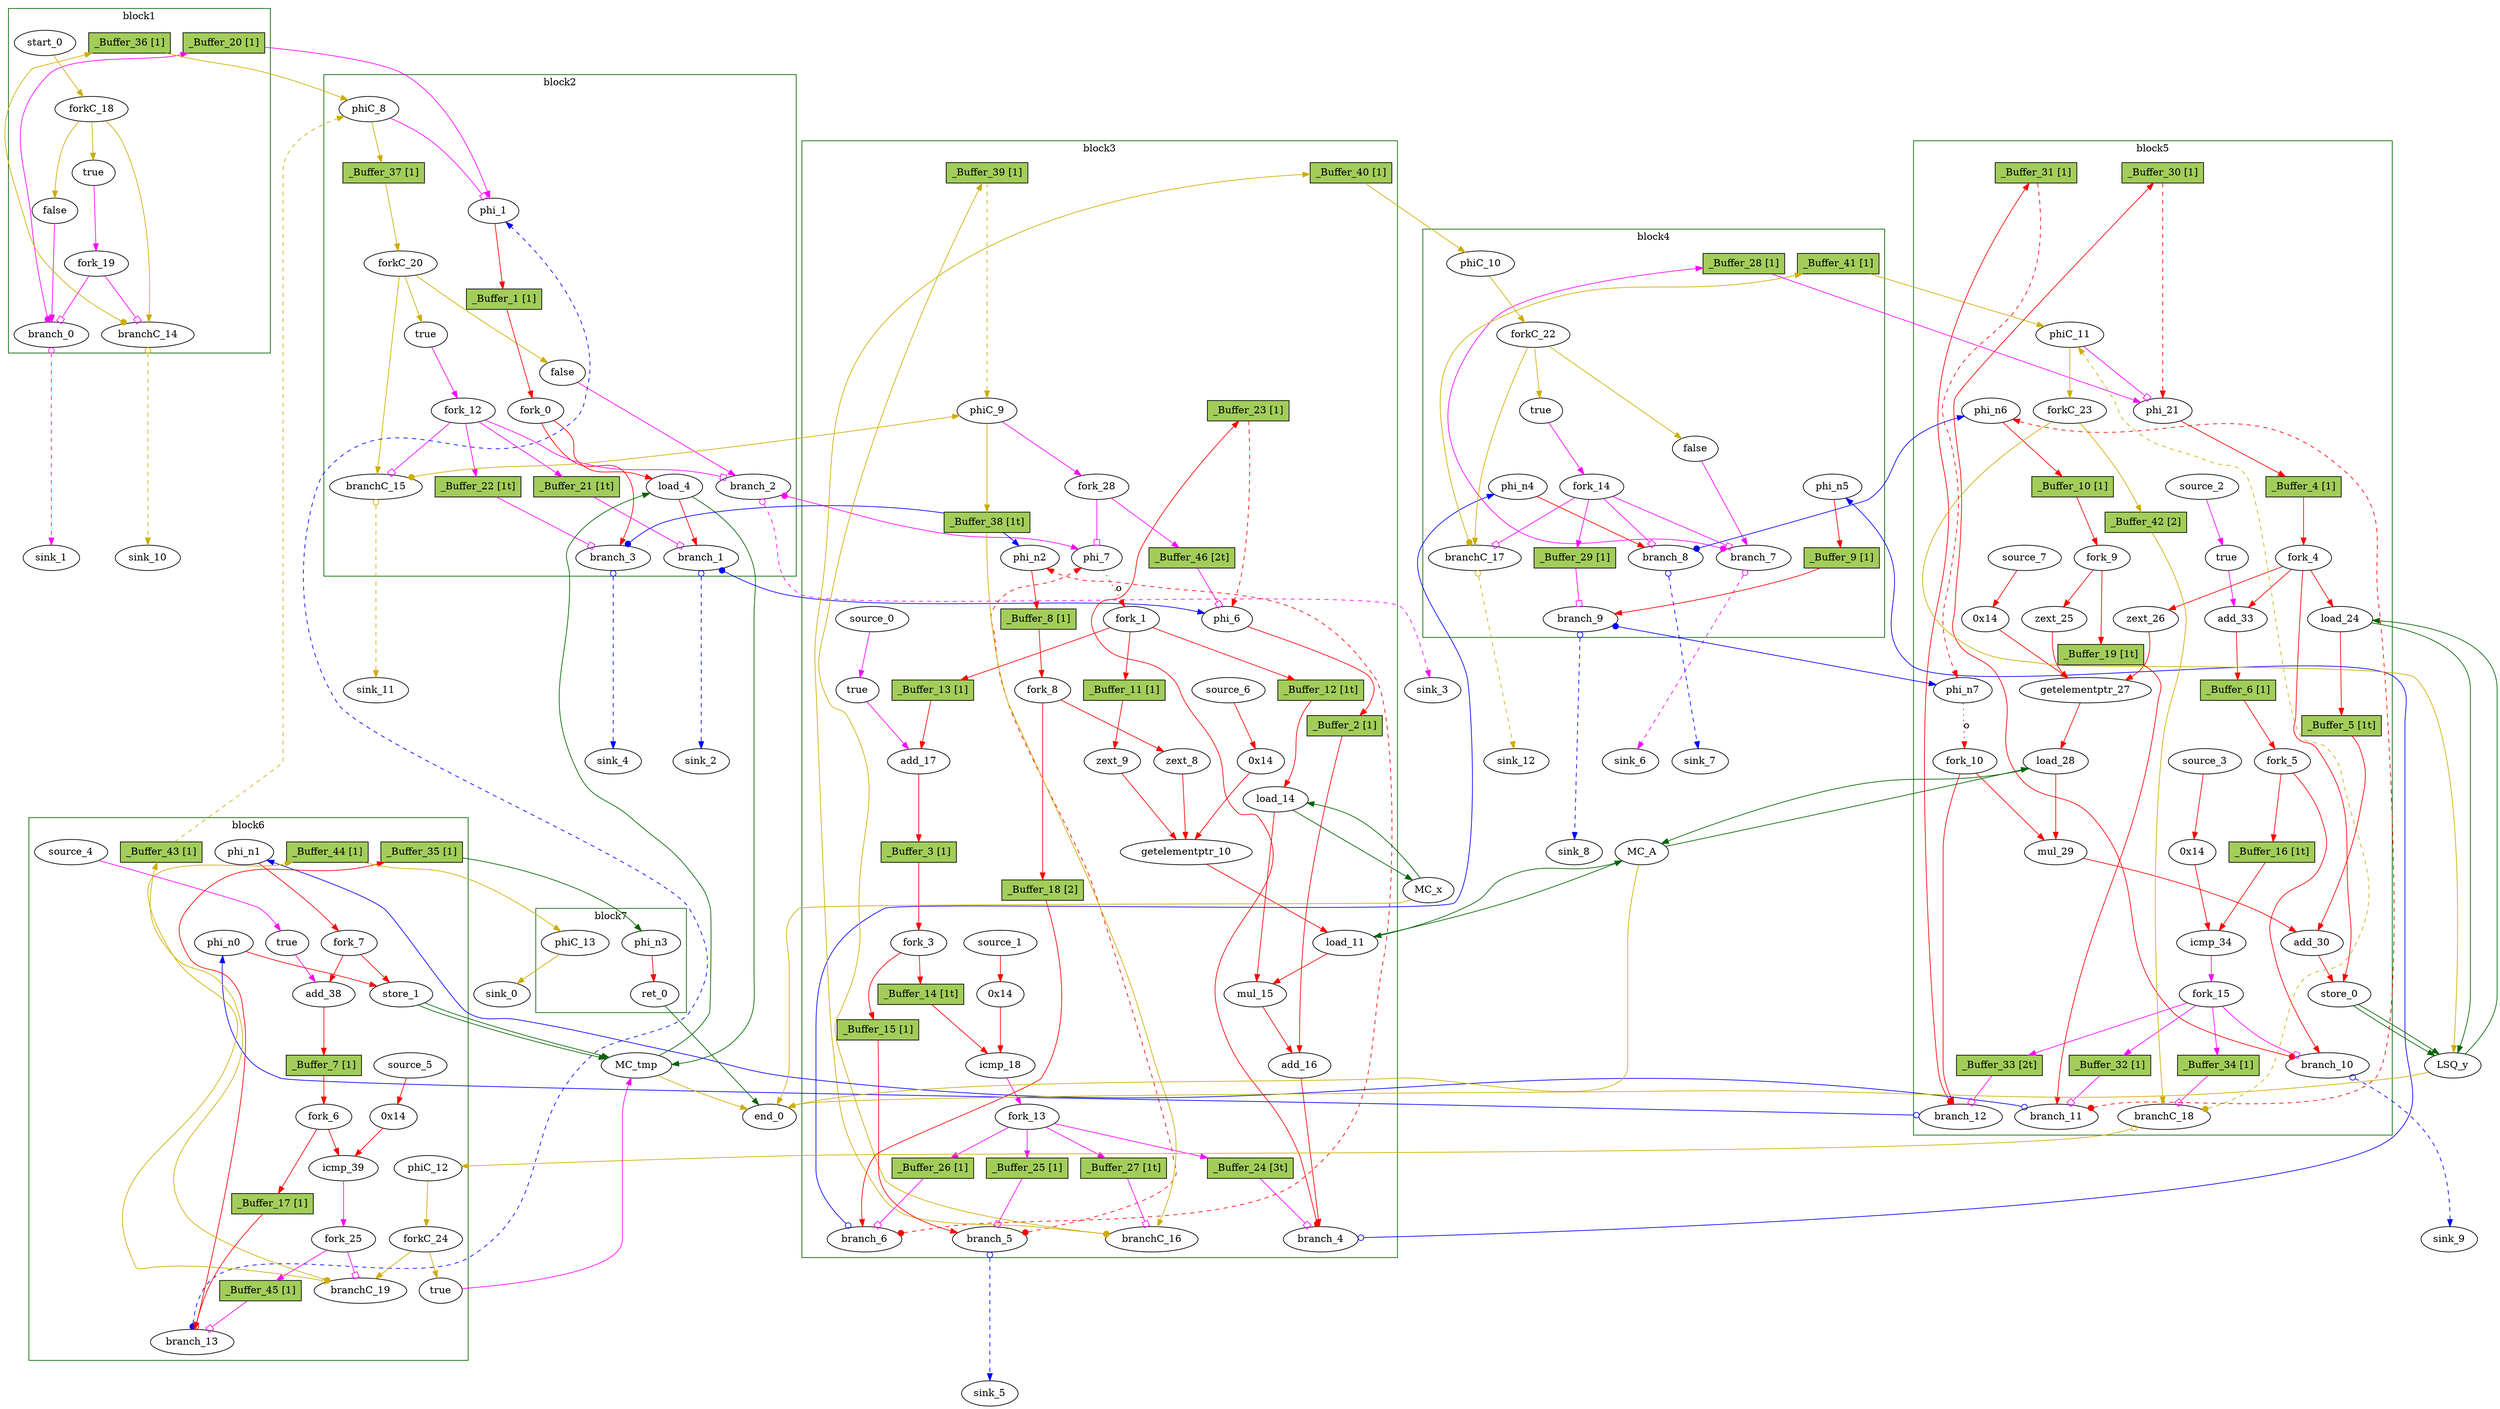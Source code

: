 // Number of blocks: 172
// Number of channels: 275
Digraph G {

  // Blocks
subgraph cluster_1 {
color = "darkgreen"
label = "block1"
  brCst_block1 [type=Constant, in="in1:1", out="out1:1", bbID = 1, value="0x1", label=true,  shape=oval];
  cst_0 [type=Constant, in="in1:1", out="out1:1", bbID = 1, value="0x0", label=false,  shape=oval];
  branch_0 [type=Branch, in="in1:1 in2?:1", out="out1+:1 out2-:1", bbID = 1,  shape=oval];
  start_0 [type=Entry, in="in1:0", out="out1:0", bbID = 1,  shape=oval];
  forkC_18 [type=Fork, in="in1:0", out="out1:0 out2:0 out3:0", bbID = 1,  shape=oval];
  branchC_14 [type=Branch, in="in1:0 in2?:1", out="out1+:0 out2-:0", bbID = 1,  shape=oval];
  fork_19 [type=Fork, in="in1:1", out="out1:1 out2:1", bbID = 1,  shape=oval];
  _Buffer_20 [type=Buffer, in="in1:1", out="out1:1", bbID = 1, slots=1, transparent=false, label="_Buffer_20 [1]",  shape=box, style=filled, fillcolor=darkolivegreen3, height = 0.4];
  _Buffer_36 [type=Buffer, in="in1:0", out="out1:0", bbID = 1, slots=1, transparent=false, label="_Buffer_36 [1]",  shape=box, style=filled, fillcolor=darkolivegreen3, height = 0.4];
}
subgraph cluster_2 {
color = "darkgreen"
label = "block2"
  phi_1 [type=Mux, in="in1?:1 in2:5 in3:5", out="out1:5", delay=1.918, bbID = 2,  shape=oval];
  load_4 [type=Operator, in="in1:32 in2:5", out="out1:32 out2:5", op = "mc_load_op", delay=1.503, latency=2, bbID = 2, portID = 0, offset = 0,  shape=oval];
  brCst_block2 [type=Constant, in="in1:1", out="out1:1", bbID = 2, value="0x1", label=true,  shape=oval];
  cst_1 [type=Constant, in="in1:1", out="out1:1", bbID = 2, value="0x0", label=false,  shape=oval];
  fork_0 [type=Fork, in="in1:5", out="out1:5 out2:5", bbID = 2,  shape=oval];
  branch_1 [type=Branch, in="in1:32 in2?:1", out="out1+:32 out2-:32", bbID = 2,  shape=oval];
  branch_2 [type=Branch, in="in1:1 in2?:1", out="out1+:1 out2-:1", bbID = 2,  shape=oval];
  branch_3 [type=Branch, in="in1:5 in2?:1", out="out1+:5 out2-:5", bbID = 2,  shape=oval];
  fork_12 [type=Fork, in="in1:1", out="out1:1 out2:1 out3:1 out4:1", bbID = 2,  shape=oval];
  phiC_8 [type=CntrlMerge, in="in1:0 in2:0", out="out1:0 out2?:1", delay=1.842, bbID = 2,  shape=oval];
  forkC_20 [type=Fork, in="in1:0", out="out1:0 out2:0 out3:0", bbID = 2,  shape=oval];
  branchC_15 [type=Branch, in="in1:0 in2?:1", out="out1+:0 out2-:0", bbID = 2,  shape=oval];
  _Buffer_1 [type=Buffer, in="in1:5", out="out1:5", bbID = 2, slots=1, transparent=false, label="_Buffer_1 [1]",  shape=box, style=filled, fillcolor=darkolivegreen3, height = 0.4];
  _Buffer_21 [type=Buffer, in="in1:1", out="out1:1", bbID = 2, slots=1, transparent=true, label="_Buffer_21 [1t]",  shape=box, style=filled, fillcolor=darkolivegreen3, height = 0.4];
  _Buffer_22 [type=Buffer, in="in1:1", out="out1:1", bbID = 2, slots=1, transparent=true, label="_Buffer_22 [1t]",  shape=box, style=filled, fillcolor=darkolivegreen3, height = 0.4];
  _Buffer_37 [type=Buffer, in="in1:0", out="out1:0", bbID = 2, slots=1, transparent=false, label="_Buffer_37 [1]",  shape=box, style=filled, fillcolor=darkolivegreen3, height = 0.4];
}
subgraph cluster_3 {
color = "darkgreen"
label = "block3"
  phi_6 [type=Mux, in="in1?:1 in2:32 in3:32", out="out1:32", delay=1.918, bbID = 3,  shape=oval];
  phi_7 [type=Mux, in="in1?:1 in2:5 in3:5", out="out1:5", delay=1.918, bbID = 3,  shape=oval];
  zext_8 [type=Operator, in="in1:5", out="out1:5", op = "zext_op", bbID = 3,  shape=oval];
  zext_9 [type=Operator, in="in1:5", out="out1:5", op = "zext_op", bbID = 3,  shape=oval];
  getelementptr_10 [type=Operator, in="in1:32 in2:32 in3:32", out="out1:32", op = "getelementptr_op", delay=2.914, constants=1, bbID = 3,  shape=oval];
  load_11 [type=Operator, in="in1:32 in2:32", out="out1:32 out2:32", op = "mc_load_op", delay=1.503, latency=2, bbID = 3, portID = 0, offset = 0,  shape=oval];
  load_14 [type=Operator, in="in1:32 in2:5", out="out1:32 out2:5", op = "mc_load_op", delay=1.503, latency=2, bbID = 3, portID = 0, offset = 0,  shape=oval];
  mul_15 [type=Operator, in="in1:32 in2:32", out="out1:32", op = "mul_op", delay=2.914, latency=4, bbID = 3,  shape=oval];
  add_16 [type=Operator, in="in1:32 in2:32", out="out1:32", op = "add_op", delay=2.974, bbID = 3,  shape=oval];
  cst_2 [type=Constant, in="in1:1", out="out1:1", bbID = 3, value="0x1", label=true,  shape=oval];
  add_17 [type=Operator, in="in1:5 in2:5", out="out1:5", op = "add_op", delay=2.974, bbID = 3,  shape=oval];
  cst_3 [type=Constant, in="in1:5", out="out1:5", bbID = 3, value="0x14", label="0x14",  shape=oval];
  icmp_18 [type=Operator, in="in1:5 in2:5", out="out1:1", op = "icmp_ult_op", delay=3.42, bbID = 3,  shape=oval];
  cst_9 [type=Constant, in="in1:5", out="out1:5", bbID = 3, value="0x14", label="0x14",  shape=oval];
  phi_n2 [type=Merge, in="in1:5 in2:5", out="out1:5", delay=1.918, bbID = 3,  shape=oval];
  fork_1 [type=Fork, in="in1:5", out="out1:5 out2:5 out3:5", bbID = 3,  shape=oval];
  fork_3 [type=Fork, in="in1:5", out="out1:5 out2:5", bbID = 3,  shape=oval];
  fork_8 [type=Fork, in="in1:5", out="out1:5 out2:5", bbID = 3,  shape=oval];
  branch_4 [type=Branch, in="in1:32 in2?:1", out="out1+:32 out2-:32", bbID = 3,  shape=oval];
  branch_5 [type=Branch, in="in1:5 in2?:1", out="out1+:5 out2-:5", bbID = 3,  shape=oval];
  branch_6 [type=Branch, in="in1:5 in2?:1", out="out1+:5 out2-:5", bbID = 3,  shape=oval];
  fork_13 [type=Fork, in="in1:1", out="out1:1 out2:1 out3:1 out4:1", bbID = 3,  shape=oval];
  phiC_9 [type=CntrlMerge, in="in1:0 in2:0", out="out1:0 out2?:1", delay=1.842, bbID = 3,  shape=oval];
  branchC_16 [type=Branch, in="in1:0 in2?:1", out="out1+:0 out2-:0", bbID = 3,  shape=oval];
  source_0 [type=Source, out="out1:1", bbID = 3,  shape=oval];
  source_1 [type=Source, out="out1:5", bbID = 3,  shape=oval];
  source_6 [type=Source, out="out1:5", bbID = 3,  shape=oval];
  fork_28 [type=Fork, in="in1:1", out="out1:1 out2:1", bbID = 3,  shape=oval];
  _Buffer_2 [type=Buffer, in="in1:32", out="out1:32", bbID = 3, slots=1, transparent=false, label="_Buffer_2 [1]",  shape=box, style=filled, fillcolor=darkolivegreen3, height = 0.4];
  _Buffer_3 [type=Buffer, in="in1:5", out="out1:5", bbID = 3, slots=1, transparent=false, label="_Buffer_3 [1]",  shape=box, style=filled, fillcolor=darkolivegreen3, height = 0.4];
  _Buffer_8 [type=Buffer, in="in1:5", out="out1:5", bbID = 3, slots=1, transparent=false, label="_Buffer_8 [1]",  shape=box, style=filled, fillcolor=darkolivegreen3, height = 0.4];
  _Buffer_11 [type=Buffer, in="in1:5", out="out1:5", bbID = 3, slots=1, transparent=false, label="_Buffer_11 [1]",  shape=box, style=filled, fillcolor=darkolivegreen3, height = 0.4];
  _Buffer_12 [type=Buffer, in="in1:5", out="out1:5", bbID = 3, slots=1, transparent=true, label="_Buffer_12 [1t]",  shape=box, style=filled, fillcolor=darkolivegreen3, height = 0.4];
  _Buffer_13 [type=Buffer, in="in1:5", out="out1:5", bbID = 3, slots=1, transparent=false, label="_Buffer_13 [1]",  shape=box, style=filled, fillcolor=darkolivegreen3, height = 0.4];
  _Buffer_14 [type=Buffer, in="in1:5", out="out1:5", bbID = 3, slots=1, transparent=true, label="_Buffer_14 [1t]",  shape=box, style=filled, fillcolor=darkolivegreen3, height = 0.4];
  _Buffer_15 [type=Buffer, in="in1:5", out="out1:5", bbID = 3, slots=1, transparent=false, label="_Buffer_15 [1]",  shape=box, style=filled, fillcolor=darkolivegreen3, height = 0.4];
  _Buffer_18 [type=Buffer, in="in1:5", out="out1:5", bbID = 3, slots=2, transparent=false, label="_Buffer_18 [2]",  shape=box, style=filled, fillcolor=darkolivegreen3, height = 0.4];
  _Buffer_23 [type=Buffer, in="in1:32", out="out1:32", bbID = 3, slots=1, transparent=false, label="_Buffer_23 [1]",  shape=box, style=filled, fillcolor=darkolivegreen3, height = 0.4];
  _Buffer_24 [type=Buffer, in="in1:1", out="out1:1", bbID = 3, slots=3, transparent=true, label="_Buffer_24 [3t]",  shape=box, style=filled, fillcolor=darkolivegreen3, height = 0.4];
  _Buffer_25 [type=Buffer, in="in1:1", out="out1:1", bbID = 3, slots=1, transparent=false, label="_Buffer_25 [1]",  shape=box, style=filled, fillcolor=darkolivegreen3, height = 0.4];
  _Buffer_26 [type=Buffer, in="in1:1", out="out1:1", bbID = 3, slots=1, transparent=false, label="_Buffer_26 [1]",  shape=box, style=filled, fillcolor=darkolivegreen3, height = 0.4];
  _Buffer_27 [type=Buffer, in="in1:1", out="out1:1", bbID = 3, slots=1, transparent=true, label="_Buffer_27 [1t]",  shape=box, style=filled, fillcolor=darkolivegreen3, height = 0.4];
  _Buffer_38 [type=Buffer, in="in1:0", out="out1:0", bbID = 3, slots=1, transparent=true, label="_Buffer_38 [1t]",  shape=box, style=filled, fillcolor=darkolivegreen3, height = 0.4];
  _Buffer_39 [type=Buffer, in="in1:0", out="out1:0", bbID = 3, slots=1, transparent=false, label="_Buffer_39 [1]",  shape=box, style=filled, fillcolor=darkolivegreen3, height = 0.4];
  _Buffer_40 [type=Buffer, in="in1:0", out="out1:0", bbID = 3, slots=1, transparent=false, label="_Buffer_40 [1]",  shape=box, style=filled, fillcolor=darkolivegreen3, height = 0.4];
  _Buffer_46 [type=Buffer, in="in1:1", out="out1:1", bbID = 3, slots=2, transparent=true, label="_Buffer_46 [2t]",  shape=box, style=filled, fillcolor=darkolivegreen3, height = 0.4];
}
subgraph cluster_4 {
color = "darkgreen"
label = "block4"
  brCst_block4 [type=Constant, in="in1:1", out="out1:1", bbID = 4, value="0x1", label=true,  shape=oval];
  cst_4 [type=Constant, in="in1:1", out="out1:1", bbID = 4, value="0x0", label=false,  shape=oval];
  phi_n4 [type=Merge, in="in1:5", out="out1:5", bbID = 4,  shape=oval];
  phi_n5 [type=Merge, in="in1:32", out="out1:32", bbID = 4,  shape=oval];
  branch_7 [type=Branch, in="in1:1 in2?:1", out="out1+:1 out2-:1", bbID = 4,  shape=oval];
  branch_8 [type=Branch, in="in1:5 in2?:1", out="out1+:5 out2-:5", bbID = 4,  shape=oval];
  branch_9 [type=Branch, in="in1:32 in2?:1", out="out1+:32 out2-:32", bbID = 4,  shape=oval];
  fork_14 [type=Fork, in="in1:1", out="out1:1 out2:1 out3:1 out4:1", bbID = 4,  shape=oval];
  phiC_10 [type=Merge, in="in1:0", out="out1:0", delay=1.842, bbID = 4,  shape=oval];
  forkC_22 [type=Fork, in="in1:0", out="out1:0 out2:0 out3:0", bbID = 4,  shape=oval];
  branchC_17 [type=Branch, in="in1:0 in2?:1", out="out1+:0 out2-:0", bbID = 4,  shape=oval];
  _Buffer_9 [type=Buffer, in="in1:32", out="out1:32", bbID = 4, slots=1, transparent=false, label="_Buffer_9 [1]",  shape=box, style=filled, fillcolor=darkolivegreen3, height = 0.4];
  _Buffer_28 [type=Buffer, in="in1:1", out="out1:1", bbID = 4, slots=1, transparent=false, label="_Buffer_28 [1]",  shape=box, style=filled, fillcolor=darkolivegreen3, height = 0.4];
  _Buffer_29 [type=Buffer, in="in1:1", out="out1:1", bbID = 4, slots=1, transparent=false, label="_Buffer_29 [1]",  shape=box, style=filled, fillcolor=darkolivegreen3, height = 0.4];
  _Buffer_41 [type=Buffer, in="in1:0", out="out1:0", bbID = 4, slots=1, transparent=false, label="_Buffer_41 [1]",  shape=box, style=filled, fillcolor=darkolivegreen3, height = 0.4];
}
subgraph cluster_5 {
color = "darkgreen"
label = "block5"
  phi_21 [type=Mux, in="in1?:1 in2:5 in3:5", out="out1:5", delay=1.918, bbID = 5,  shape=oval];
  load_24 [type=Operator, in="in1:32 in2:5", out="out1:32 out2:5", op = "lsq_load_op", delay=1.503, latency=5, bbID = 5, portID = 0, offset = 0, retimingDiff=1.66667,  shape=oval];
  zext_25 [type=Operator, in="in1:5", out="out1:5", op = "zext_op", bbID = 5, retimingDiff=0.333333,  shape=oval];
  zext_26 [type=Operator, in="in1:5", out="out1:5", op = "zext_op", bbID = 5, retimingDiff=0.333333,  shape=oval];
  getelementptr_27 [type=Operator, in="in1:32 in2:32 in3:32", out="out1:32", op = "getelementptr_op", delay=2.914, constants=1, bbID = 5, retimingDiff=0.333333,  shape=oval];
  load_28 [type=Operator, in="in1:32 in2:32", out="out1:32 out2:32", op = "mc_load_op", delay=1.503, latency=2, bbID = 5, portID = 1, offset = 0, retimingDiff=0.666667,  shape=oval];
  mul_29 [type=Operator, in="in1:32 in2:32", out="out1:32", op = "mul_op", delay=2.914, latency=4, bbID = 5, retimingDiff=1.33333,  shape=oval];
  add_30 [type=Operator, in="in1:32 in2:32", out="out1:32", op = "add_op", delay=2.974, bbID = 5, retimingDiff=2.33333,  shape=oval];
  store_0 [type=Operator, in="in1:32 in2:5", out="out1:32 out2:5", op = "lsq_store_op", delay=0.779, bbID = 5, portID = 0, offset = 0,  shape=oval];
  cst_5 [type=Constant, in="in1:1", out="out1:1", bbID = 5, value="0x1", label=true, retimingDiff=0.333333,  shape=oval];
  add_33 [type=Operator, in="in1:5 in2:5", out="out1:5", op = "add_op", delay=2.974, bbID = 5, retimingDiff=0.333333,  shape=oval];
  cst_6 [type=Constant, in="in1:5", out="out1:5", bbID = 5, value="0x14", label="0x14", retimingDiff=0.666667,  shape=oval];
  icmp_34 [type=Operator, in="in1:5 in2:5", out="out1:1", op = "icmp_ult_op", delay=3.42, bbID = 5, retimingDiff=0.666667,  shape=oval];
  cst_10 [type=Constant, in="in1:5", out="out1:5", bbID = 5, value="0x14", label="0x14", retimingDiff=0.333333,  shape=oval];
  phi_n6 [type=Merge, in="in1:5 in2:5", out="out1:5", delay=1.918, bbID = 5,  shape=oval];
  phi_n7 [type=Merge, in="in1:32 in2:32", out="out1:32", delay=1.918, bbID = 5, retimingDiff=0.333333,  shape=oval];
  fork_4 [type=Fork, in="in1:5", out="out1:5 out2:5 out3:5 out4:5", bbID = 5, retimingDiff=0.333333,  shape=oval];
  fork_5 [type=Fork, in="in1:5", out="out1:5 out2:5", bbID = 5, retimingDiff=0.666667,  shape=oval];
  fork_9 [type=Fork, in="in1:5", out="out1:5 out2:5", bbID = 5, retimingDiff=0.333333,  shape=oval];
  fork_10 [type=Fork, in="in1:32", out="out1:32 out2:32", bbID = 5, retimingDiff=1,  shape=oval];
  branch_10 [type=Branch, in="in1:5 in2?:1", out="out1+:5 out2-:5", bbID = 5, retimingDiff=0.666667,  shape=oval];
  branch_11 [type=Branch, in="in1:5 in2?:1", out="out1+:5 out2-:5", bbID = 5, retimingDiff=1,  shape=oval];
  branch_12 [type=Branch, in="in1:32 in2?:1", out="out1+:32 out2-:32", bbID = 5, retimingDiff=1,  shape=oval];
  fork_15 [type=Fork, in="in1:1", out="out1:1 out2:1 out3:1 out4:1", bbID = 5, retimingDiff=0.666667,  shape=oval];
  phiC_11 [type=CntrlMerge, in="in1:0 in2:0", out="out1:0 out2?:1", delay=1.842, bbID = 5,  shape=oval];
  forkC_23 [type=Fork, in="in1:0", out="out1:0 out2:0", bbID = 5,  shape=oval];
  branchC_18 [type=Branch, in="in1:0 in2?:1", out="out1+:0 out2-:0", bbID = 5, retimingDiff=1,  shape=oval];
  source_2 [type=Source, out="out1:1", bbID = 5, retimingDiff=0.333333,  shape=oval];
  source_3 [type=Source, out="out1:5", bbID = 5, retimingDiff=0.666667,  shape=oval];
  source_7 [type=Source, out="out1:5", bbID = 5, retimingDiff=0.333333,  shape=oval];
  _Buffer_4 [type=Buffer, in="in1:5", out="out1:5", bbID = 5, slots=1, transparent=false, label="_Buffer_4 [1]",  shape=box, style=filled, fillcolor=darkolivegreen3, height = 0.4];
  _Buffer_5 [type=Buffer, in="in1:32", out="out1:32", bbID = 5, slots=1, transparent=true, label="_Buffer_5 [1t]",  shape=box, style=filled, fillcolor=darkolivegreen3, height = 0.4];
  _Buffer_6 [type=Buffer, in="in1:5", out="out1:5", bbID = 5, slots=1, transparent=false, label="_Buffer_6 [1]",  shape=box, style=filled, fillcolor=darkolivegreen3, height = 0.4];
  _Buffer_10 [type=Buffer, in="in1:5", out="out1:5", bbID = 5, slots=1, transparent=false, label="_Buffer_10 [1]",  shape=box, style=filled, fillcolor=darkolivegreen3, height = 0.4];
  _Buffer_16 [type=Buffer, in="in1:5", out="out1:5", bbID = 5, slots=1, transparent=true, label="_Buffer_16 [1t]",  shape=box, style=filled, fillcolor=darkolivegreen3, height = 0.4];
  _Buffer_19 [type=Buffer, in="in1:5", out="out1:5", bbID = 5, slots=1, transparent=true, label="_Buffer_19 [1t]",  shape=box, style=filled, fillcolor=darkolivegreen3, height = 0.4];
  _Buffer_30 [type=Buffer, in="in1:5", out="out1:5", bbID = 5, slots=1, transparent=false, label="_Buffer_30 [1]",  shape=box, style=filled, fillcolor=darkolivegreen3, height = 0.4];
  _Buffer_31 [type=Buffer, in="in1:32", out="out1:32", bbID = 5, slots=1, transparent=false, label="_Buffer_31 [1]",  shape=box, style=filled, fillcolor=darkolivegreen3, height = 0.4];
  _Buffer_32 [type=Buffer, in="in1:1", out="out1:1", bbID = 5, slots=1, transparent=false, label="_Buffer_32 [1]",  shape=box, style=filled, fillcolor=darkolivegreen3, height = 0.4];
  _Buffer_33 [type=Buffer, in="in1:1", out="out1:1", bbID = 5, slots=2, transparent=true, label="_Buffer_33 [2t]",  shape=box, style=filled, fillcolor=darkolivegreen3, height = 0.4];
  _Buffer_34 [type=Buffer, in="in1:1", out="out1:1", bbID = 5, slots=1, transparent=false, label="_Buffer_34 [1]",  shape=box, style=filled, fillcolor=darkolivegreen3, height = 0.4];
  _Buffer_42 [type=Buffer, in="in1:0", out="out1:0", bbID = 5, slots=2, transparent=false, label="_Buffer_42 [2]",  shape=box, style=filled, fillcolor=darkolivegreen3, height = 0.4];
}
subgraph cluster_6 {
color = "darkgreen"
label = "block6"
  store_1 [type=Operator, in="in1:32 in2:5", out="out1:32 out2:5", op = "mc_store_op", delay=0.779, bbID = 6, portID = 0, offset = 0,  shape=oval];
  cst_7 [type=Constant, in="in1:1", out="out1:1", bbID = 6, value="0x1", label=true,  shape=oval];
  add_38 [type=Operator, in="in1:5 in2:5", out="out1:5", op = "add_op", delay=2.974, bbID = 6,  shape=oval];
  cst_8 [type=Constant, in="in1:5", out="out1:5", bbID = 6, value="0x14", label="0x14",  shape=oval];
  icmp_39 [type=Operator, in="in1:5 in2:5", out="out1:1", op = "icmp_ult_op", delay=3.42, bbID = 6,  shape=oval];
  phi_n0 [type=Merge, in="in1:32", out="out1:32", bbID = 6,  shape=oval];
  phi_n1 [type=Merge, in="in1:5", out="out1:5", bbID = 6,  shape=oval];
  fork_6 [type=Fork, in="in1:5", out="out1:5 out2:5", bbID = 6,  shape=oval];
  fork_7 [type=Fork, in="in1:5", out="out1:5 out2:5", bbID = 6,  shape=oval];
  branch_13 [type=Branch, in="in1:5 in2?:1", out="out1+:5 out2-:5", bbID = 6,  shape=oval];
  cst_11 [type=Constant, in="in1:1", out="out1:1", bbID = 6, value="0x1", label=true,  shape=oval];
  phiC_12 [type=Merge, in="in1:0", out="out1:0", delay=1.842, bbID = 6,  shape=oval];
  forkC_24 [type=Fork, in="in1:0", out="out1:0 out2:0", bbID = 6,  shape=oval];
  branchC_19 [type=Branch, in="in1:0 in2?:1", out="out1+:0 out2-:0", bbID = 6,  shape=oval];
  fork_25 [type=Fork, in="in1:1", out="out1:1 out2:1", bbID = 6,  shape=oval];
  source_4 [type=Source, out="out1:1", bbID = 6,  shape=oval];
  source_5 [type=Source, out="out1:5", bbID = 6,  shape=oval];
  _Buffer_7 [type=Buffer, in="in1:5", out="out1:5", bbID = 6, slots=1, transparent=false, label="_Buffer_7 [1]",  shape=box, style=filled, fillcolor=darkolivegreen3, height = 0.4];
  _Buffer_17 [type=Buffer, in="in1:5", out="out1:5", bbID = 6, slots=1, transparent=false, label="_Buffer_17 [1]",  shape=box, style=filled, fillcolor=darkolivegreen3, height = 0.4];
  _Buffer_35 [type=Buffer, in="in1:5", out="out1:5", bbID = 6, slots=1, transparent=false, label="_Buffer_35 [1]",  shape=box, style=filled, fillcolor=darkolivegreen3, height = 0.4];
  _Buffer_43 [type=Buffer, in="in1:0", out="out1:0", bbID = 6, slots=1, transparent=false, label="_Buffer_43 [1]",  shape=box, style=filled, fillcolor=darkolivegreen3, height = 0.4];
  _Buffer_44 [type=Buffer, in="in1:0", out="out1:0", bbID = 6, slots=1, transparent=false, label="_Buffer_44 [1]",  shape=box, style=filled, fillcolor=darkolivegreen3, height = 0.4];
  _Buffer_45 [type=Buffer, in="in1:1", out="out1:1", bbID = 6, slots=1, transparent=false, label="_Buffer_45 [1]",  shape=box, style=filled, fillcolor=darkolivegreen3, height = 0.4];
}
subgraph cluster_7 {
color = "darkgreen"
label = "block7"
  ret_0 [type=Operator, in="in1:5", out="out1:5", op = "ret_op", bbID = 7,  shape=oval];
  phi_n3 [type=Merge, in="in1:5", out="out1:5", bbID = 7,  shape=oval];
  phiC_13 [type=Merge, in="in1:0", out="out1:0", delay=1.842, bbID = 7,  shape=oval];
}
  LSQ_y [type=LSQ, in="in1:0*c0 in2:5*l0a in3:5*s0a in4:32*s0d", out="out1:32*l0d out2:0*e", bbID = 0, memory = "y", bbcount = 1, ldcount = 1, stcount = 1, fifoDepth = 16, numLoads = "{1}", numStores = "{1}", loadOffsets = "{{0;0;0;0;0;0;0;0;0;0;0;0;0;0;0;0}}", storeOffsets = "{{1;0;0;0;0;0;0;0;0;0;0;0;0;0;0;0}}", loadPorts = "{{0;0;0;0;0;0;0;0;0;0;0;0;0;0;0;0}}", storePorts = "{{0;0;0;0;0;0;0;0;0;0;0;0;0;0;0;0}}", ];
  MC_tmp [type=MC, in="in1:32*c0 in2:5*l0a in3:5*s0a in4:32*s0d", out="out1:32*l0d out2:0*e", bbID = 0, memory = "tmp", bbcount = 1, ldcount = 1, stcount = 1, ];
  MC_A [type=MC, in="in1:32*l0a in2:32*l1a", out="out1:32*l0d out2:32*l1d out3:0*e", bbID = 0, memory = "A", bbcount = 0, ldcount = 2, stcount = 0, ];
  MC_x [type=MC, in="in1:5*l0a", out="out1:32*l0d out2:0*e", bbID = 0, memory = "x", bbcount = 0, ldcount = 1, stcount = 0, ];
  end_0 [type=Exit, in="in1:0*e in2:0*e in3:0*e in4:0*e in5:5", out="out1:5", bbID = 0,  shape=oval];
  sink_0 [type=Sink, in="in1:0", bbID = 0,  shape=oval];
  sink_1 [type=Sink, in="in1:1", bbID = 0,  shape=oval];
  sink_2 [type=Sink, in="in1:32", bbID = 0,  shape=oval];
  sink_3 [type=Sink, in="in1:1", bbID = 0,  shape=oval];
  sink_4 [type=Sink, in="in1:5", bbID = 0,  shape=oval];
  sink_5 [type=Sink, in="in1:5", bbID = 0,  shape=oval];
  sink_6 [type=Sink, in="in1:1", bbID = 0,  shape=oval];
  sink_7 [type=Sink, in="in1:5", bbID = 0,  shape=oval];
  sink_8 [type=Sink, in="in1:32", bbID = 0,  shape=oval];
  sink_9 [type=Sink, in="in1:5", bbID = 0,  shape=oval];
  sink_10 [type=Sink, in="in1:0", bbID = 0,  shape=oval];
  sink_11 [type=Sink, in="in1:0", bbID = 0,  shape=oval];
  sink_12 [type=Sink, in="in1:0", bbID = 0,  shape=oval];

  // Channels
  brCst_block1 -> fork_19 [from=out1, to=in1, arrowhead=normal, color=magenta];
  cst_0 -> branch_0 [from=out1, to=in1, arrowhead=normal, color=magenta];
  phi_1 -> _Buffer_1 [from=out1, to=in1, arrowhead=normal, color=red];
  load_4 -> branch_1 [from=out1, to=in1, arrowhead=normal, color=red];
  load_4 -> MC_tmp [from=out2, to=in2, arrowhead=normal, color=darkgreen];
  brCst_block2 -> fork_12 [from=out1, to=in1, arrowhead=normal, color=magenta];
  phi_6 -> _Buffer_2 [from=out1, to=in1, arrowhead=normal, color=red];
  cst_1 -> branch_2 [from=out1, to=in1, arrowhead=normal, color=magenta];
  phi_7 -> fork_1 [from=out1, to=in1, arrowhead=normal, color=red, slots=1, style=dotted, label="o", transparent=true];
  zext_8 -> getelementptr_10 [from=out1, to=in1, arrowhead=normal, color=red];
  zext_9 -> getelementptr_10 [from=out1, to=in2, arrowhead=normal, color=red];
  getelementptr_10 -> load_11 [from=out1, to=in2, arrowhead=normal, color=red];
  load_11 -> mul_15 [from=out1, to=in1, arrowhead=normal, color=red];
  load_11 -> MC_A [from=out2, to=in1, arrowhead=normal, color=darkgreen];
  load_14 -> mul_15 [from=out1, to=in2, arrowhead=normal, color=red];
  load_14 -> MC_x [from=out2, to=in1, arrowhead=normal, color=darkgreen];
  mul_15 -> add_16 [from=out1, to=in2, arrowhead=normal, color=red];
  add_16 -> branch_4 [from=out1, to=in1, arrowhead=normal, color=red];
  cst_2 -> add_17 [from=out1, to=in2, arrowhead=normal, color=magenta];
  add_17 -> _Buffer_3 [from=out1, to=in1, arrowhead=normal, color=red];
  cst_3 -> icmp_18 [from=out1, to=in2, arrowhead=normal, color=red];
  icmp_18 -> fork_13 [from=out1, to=in1, arrowhead=normal, color=magenta];
  brCst_block4 -> fork_14 [from=out1, to=in1, arrowhead=normal, color=magenta];
  cst_4 -> branch_7 [from=out1, to=in1, arrowhead=normal, color=magenta];
  phi_21 -> _Buffer_4 [from=out1, to=in1, arrowhead=normal, color=red];
  load_24 -> _Buffer_5 [from=out1, to=in1, arrowhead=normal, color=red];
  load_24 -> LSQ_y [from=out2, to=in2, arrowhead=normal, color=darkgreen];
  zext_25 -> getelementptr_27 [from=out1, to=in1, arrowhead=normal, color=red];
  zext_26 -> getelementptr_27 [from=out1, to=in2, arrowhead=normal, color=red];
  getelementptr_27 -> load_28 [from=out1, to=in2, arrowhead=normal, color=red];
  load_28 -> mul_29 [from=out1, to=in1, arrowhead=normal, color=red];
  load_28 -> MC_A [from=out2, to=in2, arrowhead=normal, color=darkgreen];
  mul_29 -> add_30 [from=out1, to=in2, arrowhead=normal, color=red];
  add_30 -> store_0 [from=out1, to=in1, arrowhead=normal, color=red];
  store_0 -> LSQ_y [from=out2, to=in3, arrowhead=normal, color=darkgreen];
  store_0 -> LSQ_y [from=out1, to=in4, arrowhead=normal, color=darkgreen];
  cst_5 -> add_33 [from=out1, to=in2, arrowhead=normal, color=magenta];
  add_33 -> _Buffer_6 [from=out1, to=in1, arrowhead=normal, color=red];
  cst_6 -> icmp_34 [from=out1, to=in2, arrowhead=normal, color=red];
  icmp_34 -> fork_15 [from=out1, to=in1, arrowhead=normal, color=magenta];
  store_1 -> MC_tmp [from=out2, to=in3, arrowhead=normal, color=darkgreen];
  store_1 -> MC_tmp [from=out1, to=in4, arrowhead=normal, color=darkgreen];
  cst_7 -> add_38 [from=out1, to=in2, arrowhead=normal, color=magenta];
  add_38 -> _Buffer_7 [from=out1, to=in1, arrowhead=normal, color=red];
  cst_8 -> icmp_39 [from=out1, to=in2, arrowhead=normal, color=red];
  icmp_39 -> fork_25 [from=out1, to=in1, arrowhead=normal, color=magenta];
  ret_0 -> end_0 [from=out1, to=in5, arrowhead=normal, color=darkgreen];
  cst_9 -> getelementptr_10 [from=out1, to=in3, arrowhead=normal, color=red];
  cst_10 -> getelementptr_27 [from=out1, to=in3, arrowhead=normal, color=red];
  phi_n0 -> store_1 [from=out1, to=in1, arrowhead=normal, color=red];
  phi_n1 -> fork_7 [from=out1, to=in1, arrowhead=normal, color=red];
  phi_n2 -> _Buffer_8 [from=out1, to=in1, arrowhead=normal, color=red];
  phi_n3 -> ret_0 [from=out1, to=in1, arrowhead=normal, color=red];
  phi_n4 -> branch_8 [from=out1, to=in1, arrowhead=normal, color=red];
  phi_n5 -> _Buffer_9 [from=out1, to=in1, arrowhead=normal, color=red];
  phi_n6 -> _Buffer_10 [from=out1, to=in1, arrowhead=normal, color=red];
  phi_n7 -> fork_10 [from=out1, to=in1, arrowhead=normal, color=red, slots=1, style=dotted, label="o", transparent=true];
  fork_0 -> load_4 [from=out1, to=in2, arrowhead=normal, color=red];
  fork_0 -> branch_3 [from=out2, to=in1, arrowhead=normal, color=red];
  fork_1 -> _Buffer_11 [from=out1, to=in1, arrowhead=normal, color=red];
  fork_1 -> _Buffer_12 [from=out3, to=in1, arrowhead=normal, color=red];
  fork_1 -> _Buffer_13 [from=out2, to=in1, arrowhead=normal, color=red];
  fork_3 -> _Buffer_14 [from=out1, to=in1, arrowhead=normal, color=red];
  fork_3 -> _Buffer_15 [from=out2, to=in1, arrowhead=normal, color=red];
  fork_4 -> load_24 [from=out3, to=in2, arrowhead=normal, color=red];
  fork_4 -> zext_26 [from=out1, to=in1, arrowhead=normal, color=red];
  fork_4 -> store_0 [from=out4, to=in2, arrowhead=normal, color=red];
  fork_4 -> add_33 [from=out2, to=in1, arrowhead=normal, color=red];
  fork_5 -> _Buffer_16 [from=out1, to=in1, arrowhead=normal, color=red];
  fork_5 -> branch_10 [from=out2, to=in1, arrowhead=normal, color=red];
  fork_6 -> icmp_39 [from=out1, to=in1, arrowhead=normal, color=red];
  fork_6 -> _Buffer_17 [from=out2, to=in1, arrowhead=normal, color=red];
  fork_7 -> store_1 [from=out1, to=in2, arrowhead=normal, color=red];
  fork_7 -> add_38 [from=out2, to=in1, arrowhead=normal, color=red];
  fork_8 -> zext_8 [from=out1, to=in1, arrowhead=normal, color=red];
  fork_8 -> _Buffer_18 [from=out2, to=in1, arrowhead=normal, color=red];
  fork_9 -> zext_25 [from=out1, to=in1, arrowhead=normal, color=red];
  fork_9 -> _Buffer_19 [from=out2, to=in1, arrowhead=normal, color=red];
  fork_10 -> mul_29 [from=out1, to=in2, arrowhead=normal, color=red];
  fork_10 -> branch_12 [from=out2, to=in1, arrowhead=normal, color=red];
  branch_0 -> _Buffer_20 [from=out1, to=in1, dir=both, arrowtail=dot, arrowhead=normal, color=magenta, constraint=false];
  branch_0 -> sink_1 [from=out2, to=in1, dir=both, arrowtail=odot, arrowhead=normal, color=magenta, style=dashed, minlen = 3];
  branch_1 -> phi_6 [from=out1, to=in2, dir=both, arrowtail=dot, arrowhead=normal, color=blue];
  branch_1 -> sink_2 [from=out2, to=in1, dir=both, arrowtail=odot, arrowhead=normal, color=blue, style=dashed, minlen = 3];
  branch_2 -> phi_7 [from=out1, to=in2, dir=both, arrowtail=dot, arrowhead=normal, color=magenta];
  branch_2 -> sink_3 [from=out2, to=in1, dir=both, arrowtail=odot, arrowhead=normal, color=magenta, style=dashed, minlen = 3];
  branch_3 -> phi_n2 [from=out1, to=in1, dir=both, arrowtail=dot, arrowhead=normal, color=blue];
  branch_3 -> sink_4 [from=out2, to=in1, dir=both, arrowtail=odot, arrowhead=normal, color=blue, style=dashed, minlen = 3];
  fork_12 -> _Buffer_21 [from=out3, to=in1, arrowhead=normal, color=magenta];
  fork_12 -> branch_2 [from=out2, to=in2, arrowhead=obox, color=magenta];
  fork_12 -> _Buffer_22 [from=out1, to=in1, arrowhead=normal, color=magenta];
  fork_12 -> branchC_15 [from=out4, to=in2, arrowhead=obox, color=magenta];
  branch_4 -> _Buffer_23 [from=out1, to=in1, dir=both, arrowtail=dot, arrowhead=normal, color=red, constraint=false];
  branch_4 -> phi_n5 [from=out2, to=in1, dir=both, arrowtail=odot, arrowhead=normal, color=blue];
  branch_5 -> phi_7 [from=out1, to=in3, dir=both, arrowtail=dot, arrowhead=normal, color=red, constraint=false, style=dashed, minlen = 3];
  branch_5 -> sink_5 [from=out2, to=in1, dir=both, arrowtail=odot, arrowhead=normal, color=blue, style=dashed, minlen = 3];
  branch_6 -> phi_n2 [from=out1, to=in2, dir=both, arrowtail=dot, arrowhead=normal, color=red, constraint=false, style=dashed, minlen = 3];
  branch_6 -> phi_n4 [from=out2, to=in1, dir=both, arrowtail=odot, arrowhead=normal, color=blue];
  fork_13 -> _Buffer_24 [from=out3, to=in1, arrowhead=normal, color=magenta];
  fork_13 -> _Buffer_25 [from=out2, to=in1, arrowhead=normal, color=magenta];
  fork_13 -> _Buffer_26 [from=out1, to=in1, arrowhead=normal, color=magenta];
  fork_13 -> _Buffer_27 [from=out4, to=in1, arrowhead=normal, color=magenta];
  branch_7 -> _Buffer_28 [from=out1, to=in1, dir=both, arrowtail=dot, arrowhead=normal, color=magenta, constraint=false];
  branch_7 -> sink_6 [from=out2, to=in1, dir=both, arrowtail=odot, arrowhead=normal, color=magenta, style=dashed, minlen = 3];
  branch_8 -> phi_n6 [from=out1, to=in1, dir=both, arrowtail=dot, arrowhead=normal, color=blue];
  branch_8 -> sink_7 [from=out2, to=in1, dir=both, arrowtail=odot, arrowhead=normal, color=blue, style=dashed, minlen = 3];
  branch_9 -> phi_n7 [from=out1, to=in1, dir=both, arrowtail=dot, arrowhead=normal, color=blue];
  branch_9 -> sink_8 [from=out2, to=in1, dir=both, arrowtail=odot, arrowhead=normal, color=blue, style=dashed, minlen = 3];
  fork_14 -> branch_7 [from=out3, to=in2, arrowhead=obox, color=magenta];
  fork_14 -> branch_8 [from=out2, to=in2, arrowhead=obox, color=magenta];
  fork_14 -> _Buffer_29 [from=out1, to=in1, arrowhead=normal, color=magenta];
  fork_14 -> branchC_17 [from=out4, to=in2, arrowhead=obox, color=magenta];
  branch_10 -> _Buffer_30 [from=out1, to=in1, dir=both, arrowtail=dot, arrowhead=normal, color=red, constraint=false];
  branch_10 -> sink_9 [from=out2, to=in1, dir=both, arrowtail=odot, arrowhead=normal, color=blue, style=dashed, minlen = 3];
  branch_11 -> phi_n1 [from=out2, to=in1, dir=both, arrowtail=odot, arrowhead=normal, color=blue];
  branch_11 -> phi_n6 [from=out1, to=in2, dir=both, arrowtail=dot, arrowhead=normal, color=red, constraint=false, style=dashed, minlen = 3];
  branch_12 -> phi_n0 [from=out2, to=in1, dir=both, arrowtail=odot, arrowhead=normal, color=blue];
  branch_12 -> _Buffer_31 [from=out1, to=in1, dir=both, arrowtail=dot, arrowhead=normal, color=red, constraint=false];
  fork_15 -> branch_10 [from=out3, to=in2, arrowhead=obox, color=magenta];
  fork_15 -> _Buffer_32 [from=out2, to=in1, arrowhead=normal, color=magenta];
  fork_15 -> _Buffer_33 [from=out1, to=in1, arrowhead=normal, color=magenta];
  fork_15 -> _Buffer_34 [from=out4, to=in1, arrowhead=normal, color=magenta];
  branch_13 -> phi_1 [from=out1, to=in3, dir=both, arrowtail=dot, arrowhead=normal, color=blue, style=dashed, minlen = 3];
  branch_13 -> _Buffer_35 [from=out2, to=in1, dir=both, arrowtail=odot, arrowhead=normal, color=red, constraint=false];
  LSQ_y -> load_24 [from=out1, to=in1, arrowhead=normal, color=darkgreen];
  LSQ_y -> end_0 [from=out2, to=in1, arrowhead=normal, color=gold3];
  MC_tmp -> load_4 [from=out1, to=in1, arrowhead=normal, color=darkgreen];
  MC_tmp -> end_0 [from=out2, to=in2, arrowhead=normal, color=gold3];
  MC_A -> load_11 [from=out1, to=in1, arrowhead=normal, color=darkgreen];
  MC_A -> load_28 [from=out2, to=in1, arrowhead=normal, color=darkgreen];
  MC_A -> end_0 [from=out3, to=in3, arrowhead=normal, color=gold3];
  MC_x -> load_14 [from=out1, to=in1, arrowhead=normal, color=darkgreen];
  MC_x -> end_0 [from=out2, to=in4, arrowhead=normal, color=gold3];
  cst_11 -> MC_tmp [from=out1, to=in1, arrowhead=normal, color=magenta];
  start_0 -> forkC_18 [from=out1, to=in1, arrowhead=normal, color=gold3];
  forkC_18 -> brCst_block1 [from=out3, to=in1, arrowhead=normal, color=gold3];
  forkC_18 -> cst_0 [from=out1, to=in1, arrowhead=normal, color=gold3];
  forkC_18 -> branchC_14 [from=out2, to=in1, arrowhead=normal, color=gold3];
  branchC_14 -> _Buffer_36 [from=out1, to=in1, dir=both, arrowtail=dot, arrowhead=normal, color=gold3, constraint=false];
  branchC_14 -> sink_10 [from=out2, to=in1, dir=both, arrowtail=odot, arrowhead=normal, color=gold3, style=dashed, minlen = 3];
  fork_19 -> branch_0 [from=out1, to=in2, arrowhead=obox, color=magenta];
  fork_19 -> branchC_14 [from=out2, to=in2, arrowhead=obox, color=magenta];
  phiC_8 -> phi_1 [from=out2, to=in1, arrowhead=obox, color=magenta];
  phiC_8 -> _Buffer_37 [from=out1, to=in1, arrowhead=normal, color=gold3];
  forkC_20 -> brCst_block2 [from=out3, to=in1, arrowhead=normal, color=gold3];
  forkC_20 -> cst_1 [from=out1, to=in1, arrowhead=normal, color=gold3];
  forkC_20 -> branchC_15 [from=out2, to=in1, arrowhead=normal, color=gold3];
  branchC_15 -> phiC_9 [from=out1, to=in1, dir=both, arrowtail=dot, arrowhead=normal, color=gold3];
  branchC_15 -> sink_11 [from=out2, to=in1, dir=both, arrowtail=odot, arrowhead=normal, color=gold3, style=dashed, minlen = 3];
  phiC_9 -> _Buffer_38 [from=out1, to=in1, arrowhead=normal, color=gold3];
  phiC_9 -> fork_28 [from=out2, to=in1, arrowhead=normal, color=magenta];
  branchC_16 -> _Buffer_39 [from=out1, to=in1, dir=both, arrowtail=dot, arrowhead=normal, color=gold3, constraint=false];
  branchC_16 -> _Buffer_40 [from=out2, to=in1, dir=both, arrowtail=odot, arrowhead=normal, color=gold3, constraint=false];
  phiC_10 -> forkC_22 [from=out1, to=in1, arrowhead=normal, color=gold3];
  forkC_22 -> brCst_block4 [from=out3, to=in1, arrowhead=normal, color=gold3];
  forkC_22 -> cst_4 [from=out1, to=in1, arrowhead=normal, color=gold3];
  forkC_22 -> branchC_17 [from=out2, to=in1, arrowhead=normal, color=gold3];
  branchC_17 -> _Buffer_41 [from=out1, to=in1, dir=both, arrowtail=dot, arrowhead=normal, color=gold3, constraint=false];
  branchC_17 -> sink_12 [from=out2, to=in1, dir=both, arrowtail=odot, arrowhead=normal, color=gold3, style=dashed, minlen = 3];
  phiC_11 -> phi_21 [from=out2, to=in1, arrowhead=obox, color=magenta];
  phiC_11 -> forkC_23 [from=out1, to=in1, arrowhead=normal, color=gold3];
  forkC_23 -> LSQ_y [from=out1, to=in1, arrowhead=normal, color=gold3];
  forkC_23 -> _Buffer_42 [from=out2, to=in1, arrowhead=normal, color=gold3];
  branchC_18 -> phiC_11 [from=out1, to=in2, dir=both, arrowtail=dot, arrowhead=normal, color=gold3, constraint=false, style=dashed, minlen = 3];
  branchC_18 -> phiC_12 [from=out2, to=in1, dir=both, arrowtail=odot, arrowhead=normal, color=gold3];
  phiC_12 -> forkC_24 [from=out1, to=in1, arrowhead=normal, color=gold3];
  forkC_24 -> cst_11 [from=out1, to=in1, arrowhead=normal, color=gold3];
  forkC_24 -> branchC_19 [from=out2, to=in1, arrowhead=normal, color=gold3];
  branchC_19 -> _Buffer_43 [from=out1, to=in1, dir=both, arrowtail=dot, arrowhead=normal, color=gold3, constraint=false];
  branchC_19 -> _Buffer_44 [from=out2, to=in1, dir=both, arrowtail=odot, arrowhead=normal, color=gold3, constraint=false];
  fork_25 -> _Buffer_45 [from=out1, to=in1, arrowhead=normal, color=magenta];
  fork_25 -> branchC_19 [from=out2, to=in2, arrowhead=obox, color=magenta];
  phiC_13 -> sink_0 [from=out1, to=in1, arrowhead=normal, color=gold3];
  source_0 -> cst_2 [from=out1, to=in1, arrowhead=normal, color=magenta];
  source_1 -> cst_3 [from=out1, to=in1, arrowhead=normal, color=red];
  source_2 -> cst_5 [from=out1, to=in1, arrowhead=normal, color=magenta];
  source_3 -> cst_6 [from=out1, to=in1, arrowhead=normal, color=red];
  source_4 -> cst_7 [from=out1, to=in1, arrowhead=normal, color=magenta];
  source_5 -> cst_8 [from=out1, to=in1, arrowhead=normal, color=red];
  source_6 -> cst_9 [from=out1, to=in1, arrowhead=normal, color=red];
  source_7 -> cst_10 [from=out1, to=in1, arrowhead=normal, color=red];
  fork_28 -> _Buffer_46 [from=out1, to=in1, arrowhead=normal, color=magenta];
  fork_28 -> phi_7 [from=out2, to=in1, arrowhead=obox, color=magenta];
  _Buffer_1 -> fork_0 [from=out1, to=in1, arrowhead=normal, color=red];
  _Buffer_2 -> add_16 [from=out1, to=in1, arrowhead=normal, color=red];
  _Buffer_3 -> fork_3 [from=out1, to=in1, arrowhead=normal, color=red];
  _Buffer_4 -> fork_4 [from=out1, to=in1, arrowhead=normal, color=red];
  _Buffer_5 -> add_30 [from=out1, to=in1, arrowhead=normal, color=red];
  _Buffer_6 -> fork_5 [from=out1, to=in1, arrowhead=normal, color=red];
  _Buffer_7 -> fork_6 [from=out1, to=in1, arrowhead=normal, color=red];
  _Buffer_8 -> fork_8 [from=out1, to=in1, arrowhead=normal, color=red];
  _Buffer_9 -> branch_9 [from=out1, to=in1, arrowhead=normal, color=red];
  _Buffer_10 -> fork_9 [from=out1, to=in1, arrowhead=normal, color=red];
  _Buffer_11 -> zext_9 [from=out1, to=in1, arrowhead=normal, color=red];
  _Buffer_12 -> load_14 [from=out1, to=in2, arrowhead=normal, color=red];
  _Buffer_13 -> add_17 [from=out1, to=in1, arrowhead=normal, color=red];
  _Buffer_14 -> icmp_18 [from=out1, to=in1, arrowhead=normal, color=red];
  _Buffer_15 -> branch_5 [from=out1, to=in1, arrowhead=normal, color=red];
  _Buffer_16 -> icmp_34 [from=out1, to=in1, arrowhead=normal, color=red];
  _Buffer_17 -> branch_13 [from=out1, to=in1, arrowhead=normal, color=red];
  _Buffer_18 -> branch_6 [from=out1, to=in1, arrowhead=normal, color=red];
  _Buffer_19 -> branch_11 [from=out1, to=in1, arrowhead=normal, color=red];
  _Buffer_20 -> phi_1 [from=out1, to=in2, arrowhead=normal, color=magenta];
  _Buffer_21 -> branch_1 [from=out1, to=in2, arrowhead=obox, color=magenta];
  _Buffer_22 -> branch_3 [from=out1, to=in2, arrowhead=obox, color=magenta];
  _Buffer_23 -> phi_6 [from=out1, to=in3, arrowhead=normal, color=red, style=dashed, minlen = 3];
  _Buffer_24 -> branch_4 [from=out1, to=in2, arrowhead=obox, color=magenta];
  _Buffer_25 -> branch_5 [from=out1, to=in2, arrowhead=obox, color=magenta];
  _Buffer_26 -> branch_6 [from=out1, to=in2, arrowhead=obox, color=magenta];
  _Buffer_27 -> branchC_16 [from=out1, to=in2, arrowhead=obox, color=magenta];
  _Buffer_28 -> phi_21 [from=out1, to=in2, arrowhead=normal, color=magenta];
  _Buffer_29 -> branch_9 [from=out1, to=in2, arrowhead=obox, color=magenta];
  _Buffer_30 -> phi_21 [from=out1, to=in3, arrowhead=normal, color=red, style=dashed, minlen = 3];
  _Buffer_31 -> phi_n7 [from=out1, to=in2, arrowhead=normal, color=red, constraint=false, style=dashed, minlen = 3];
  _Buffer_32 -> branch_11 [from=out1, to=in2, arrowhead=obox, color=magenta];
  _Buffer_33 -> branch_12 [from=out1, to=in2, arrowhead=obox, color=magenta];
  _Buffer_34 -> branchC_18 [from=out1, to=in2, arrowhead=obox, color=magenta];
  _Buffer_35 -> phi_n3 [from=out1, to=in1, arrowhead=normal, color=darkgreen];
  _Buffer_36 -> phiC_8 [from=out1, to=in1, arrowhead=normal, color=gold3];
  _Buffer_37 -> forkC_20 [from=out1, to=in1, arrowhead=normal, color=gold3];
  _Buffer_38 -> branchC_16 [from=out1, to=in1, arrowhead=normal, color=gold3];
  _Buffer_39 -> phiC_9 [from=out1, to=in2, arrowhead=normal, color=gold3, style=dashed, minlen = 3];
  _Buffer_40 -> phiC_10 [from=out1, to=in1, arrowhead=normal, color=gold3];
  _Buffer_41 -> phiC_11 [from=out1, to=in1, arrowhead=normal, color=gold3];
  _Buffer_42 -> branchC_18 [from=out1, to=in1, arrowhead=normal, color=gold3];
  _Buffer_43 -> phiC_8 [from=out1, to=in2, arrowhead=normal, color=gold3, style=dashed, minlen = 3];
  _Buffer_44 -> phiC_13 [from=out1, to=in1, arrowhead=normal, color=gold3];
  _Buffer_45 -> branch_13 [from=out1, to=in2, arrowhead=obox, color=magenta];
  _Buffer_46 -> phi_6 [from=out1, to=in1, arrowhead=obox, color=magenta];
}
